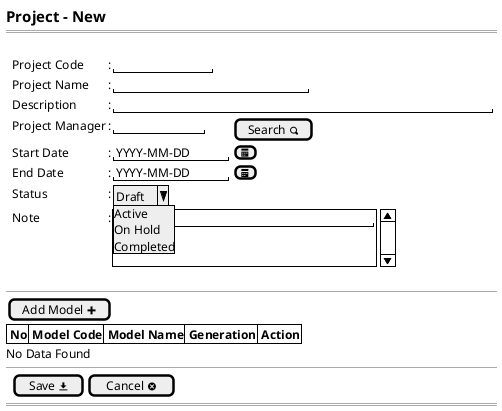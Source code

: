 @startsalt
{
  <size:15><b>Project - New
  ==
  .
  {
    .|Project Code       |: |"            "|*
    .|Project Name       |: |"                        "|*
    .|Description        |: |"                                               "|*
    .|Project Manager    |: |"           "|[Search <&magnifying-glass>]|*
    .|Start Date         |: |"  YYYY-MM-DD  "|[<&calendar>]|*
    .|End Date           |: |"  YYYY-MM-DD  "|[<&calendar>]|*
    .|Status             |: |{| ^Draft^Active^On Hold^Completed^ }|*
    .|Note               |: {SI|"                                "
    .
    .|}*
  }
  .
  --
  {
    [Add Model <&plus>]|*
  }
  {#
    |<b> No |<b> Model Code |<b> Model Name     |<b> Generation |<b> Action |*|*|*|*
  }
  No Data Found
  --
  {
  .|[ Save <&data-transfer-download>] |  [Cancel <&circle-x> ]|*
  }
==
}
@endsalt